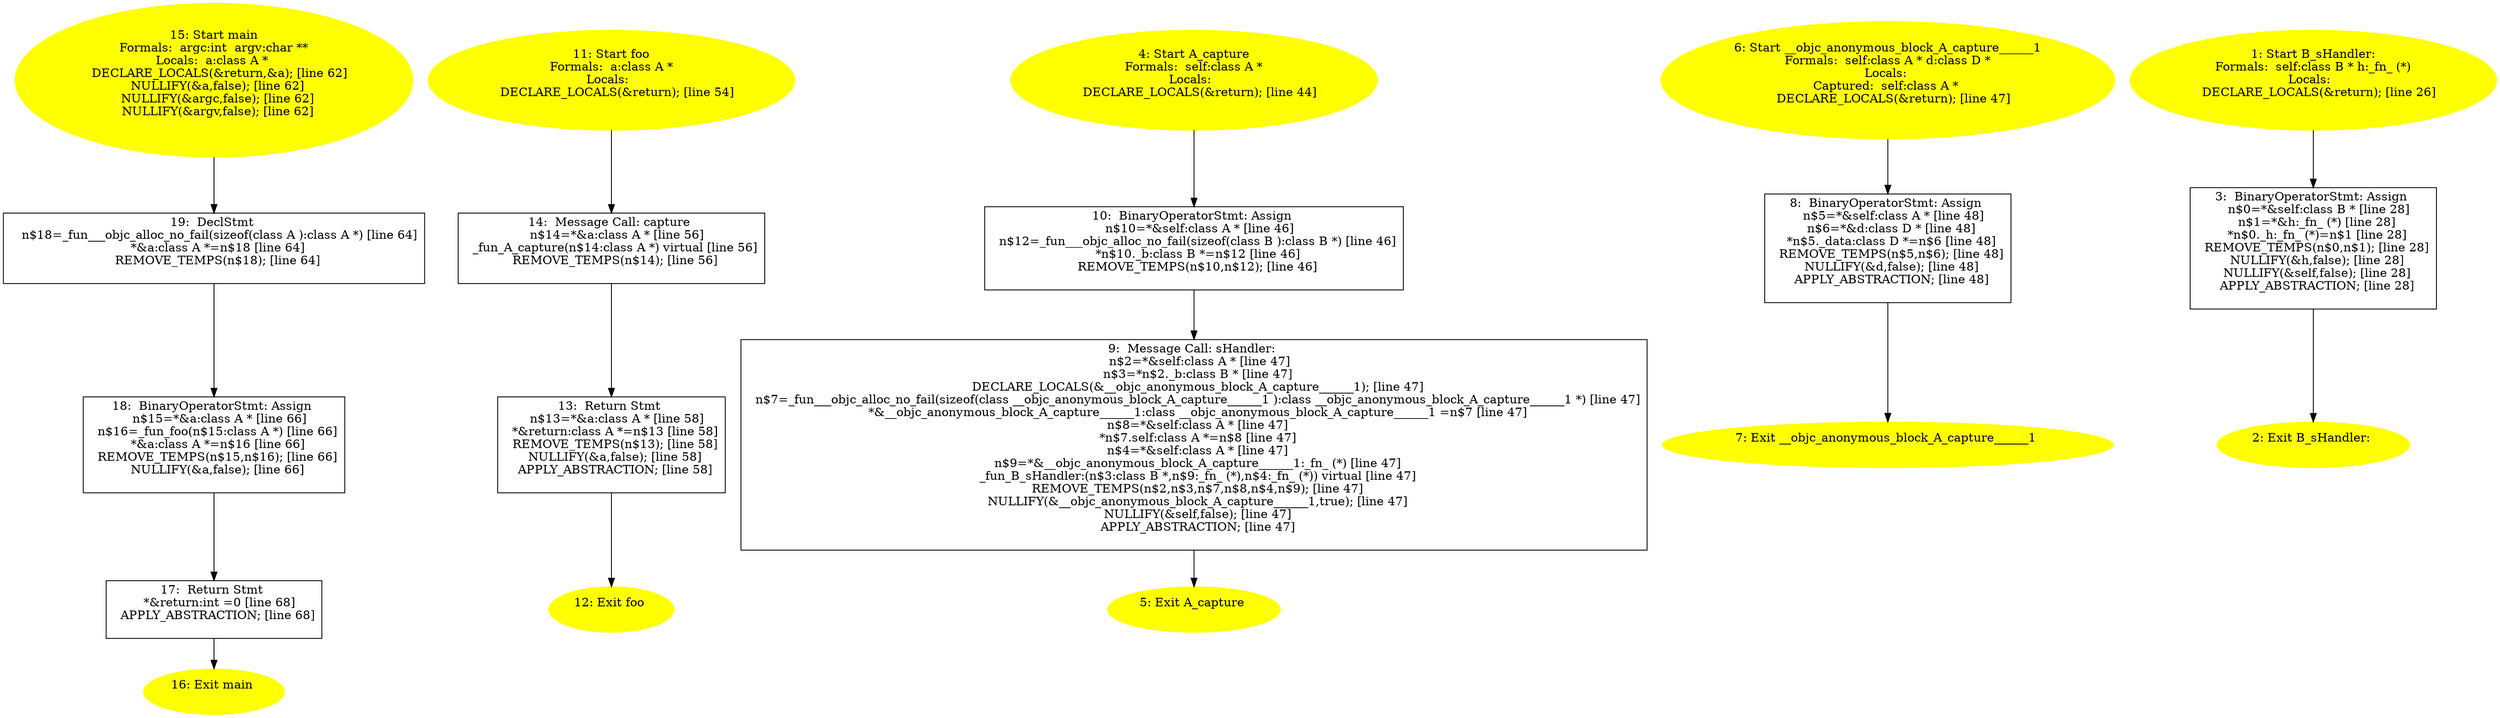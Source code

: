 digraph iCFG {
19 [label="19:  DeclStmt \n   n$18=_fun___objc_alloc_no_fail(sizeof(class A ):class A *) [line 64]\n  *&a:class A *=n$18 [line 64]\n  REMOVE_TEMPS(n$18); [line 64]\n " shape="box"]
	

	 19 -> 18 ;
18 [label="18:  BinaryOperatorStmt: Assign \n   n$15=*&a:class A * [line 66]\n  n$16=_fun_foo(n$15:class A *) [line 66]\n  *&a:class A *=n$16 [line 66]\n  REMOVE_TEMPS(n$15,n$16); [line 66]\n  NULLIFY(&a,false); [line 66]\n " shape="box"]
	

	 18 -> 17 ;
17 [label="17:  Return Stmt \n   *&return:int =0 [line 68]\n  APPLY_ABSTRACTION; [line 68]\n " shape="box"]
	

	 17 -> 16 ;
16 [label="16: Exit main \n  " color=yellow style=filled]
	

15 [label="15: Start main\nFormals:  argc:int  argv:char **\nLocals:  a:class A * \n   DECLARE_LOCALS(&return,&a); [line 62]\n  NULLIFY(&a,false); [line 62]\n  NULLIFY(&argc,false); [line 62]\n  NULLIFY(&argv,false); [line 62]\n " color=yellow style=filled]
	

	 15 -> 19 ;
14 [label="14:  Message Call: capture \n   n$14=*&a:class A * [line 56]\n  _fun_A_capture(n$14:class A *) virtual [line 56]\n  REMOVE_TEMPS(n$14); [line 56]\n " shape="box"]
	

	 14 -> 13 ;
13 [label="13:  Return Stmt \n   n$13=*&a:class A * [line 58]\n  *&return:class A *=n$13 [line 58]\n  REMOVE_TEMPS(n$13); [line 58]\n  NULLIFY(&a,false); [line 58]\n  APPLY_ABSTRACTION; [line 58]\n " shape="box"]
	

	 13 -> 12 ;
12 [label="12: Exit foo \n  " color=yellow style=filled]
	

11 [label="11: Start foo\nFormals:  a:class A *\nLocals:  \n   DECLARE_LOCALS(&return); [line 54]\n " color=yellow style=filled]
	

	 11 -> 14 ;
10 [label="10:  BinaryOperatorStmt: Assign \n   n$10=*&self:class A * [line 46]\n  n$12=_fun___objc_alloc_no_fail(sizeof(class B ):class B *) [line 46]\n  *n$10._b:class B *=n$12 [line 46]\n  REMOVE_TEMPS(n$10,n$12); [line 46]\n " shape="box"]
	

	 10 -> 9 ;
9 [label="9:  Message Call: sHandler: \n   n$2=*&self:class A * [line 47]\n  n$3=*n$2._b:class B * [line 47]\n  DECLARE_LOCALS(&__objc_anonymous_block_A_capture______1); [line 47]\n  n$7=_fun___objc_alloc_no_fail(sizeof(class __objc_anonymous_block_A_capture______1 ):class __objc_anonymous_block_A_capture______1 *) [line 47]\n  *&__objc_anonymous_block_A_capture______1:class __objc_anonymous_block_A_capture______1 =n$7 [line 47]\n  n$8=*&self:class A * [line 47]\n  *n$7.self:class A *=n$8 [line 47]\n  n$4=*&self:class A * [line 47]\n  n$9=*&__objc_anonymous_block_A_capture______1:_fn_ (*) [line 47]\n  _fun_B_sHandler:(n$3:class B *,n$9:_fn_ (*),n$4:_fn_ (*)) virtual [line 47]\n  REMOVE_TEMPS(n$2,n$3,n$7,n$8,n$4,n$9); [line 47]\n  NULLIFY(&__objc_anonymous_block_A_capture______1,true); [line 47]\n  NULLIFY(&self,false); [line 47]\n  APPLY_ABSTRACTION; [line 47]\n " shape="box"]
	

	 9 -> 5 ;
8 [label="8:  BinaryOperatorStmt: Assign \n   n$5=*&self:class A * [line 48]\n  n$6=*&d:class D * [line 48]\n  *n$5._data:class D *=n$6 [line 48]\n  REMOVE_TEMPS(n$5,n$6); [line 48]\n  NULLIFY(&d,false); [line 48]\n  APPLY_ABSTRACTION; [line 48]\n " shape="box"]
	

	 8 -> 7 ;
7 [label="7: Exit __objc_anonymous_block_A_capture______1 \n  " color=yellow style=filled]
	

6 [label="6: Start __objc_anonymous_block_A_capture______1\nFormals:  self:class A * d:class D *\nLocals: \nCaptured:  self:class A * \n   DECLARE_LOCALS(&return); [line 47]\n " color=yellow style=filled]
	

	 6 -> 8 ;
5 [label="5: Exit A_capture \n  " color=yellow style=filled]
	

4 [label="4: Start A_capture\nFormals:  self:class A *\nLocals:  \n   DECLARE_LOCALS(&return); [line 44]\n " color=yellow style=filled]
	

	 4 -> 10 ;
3 [label="3:  BinaryOperatorStmt: Assign \n   n$0=*&self:class B * [line 28]\n  n$1=*&h:_fn_ (*) [line 28]\n  *n$0._h:_fn_ (*)=n$1 [line 28]\n  REMOVE_TEMPS(n$0,n$1); [line 28]\n  NULLIFY(&h,false); [line 28]\n  NULLIFY(&self,false); [line 28]\n  APPLY_ABSTRACTION; [line 28]\n " shape="box"]
	

	 3 -> 2 ;
2 [label="2: Exit B_sHandler: \n  " color=yellow style=filled]
	

1 [label="1: Start B_sHandler:\nFormals:  self:class B * h:_fn_ (*)\nLocals:  \n   DECLARE_LOCALS(&return); [line 26]\n " color=yellow style=filled]
	

	 1 -> 3 ;
}
